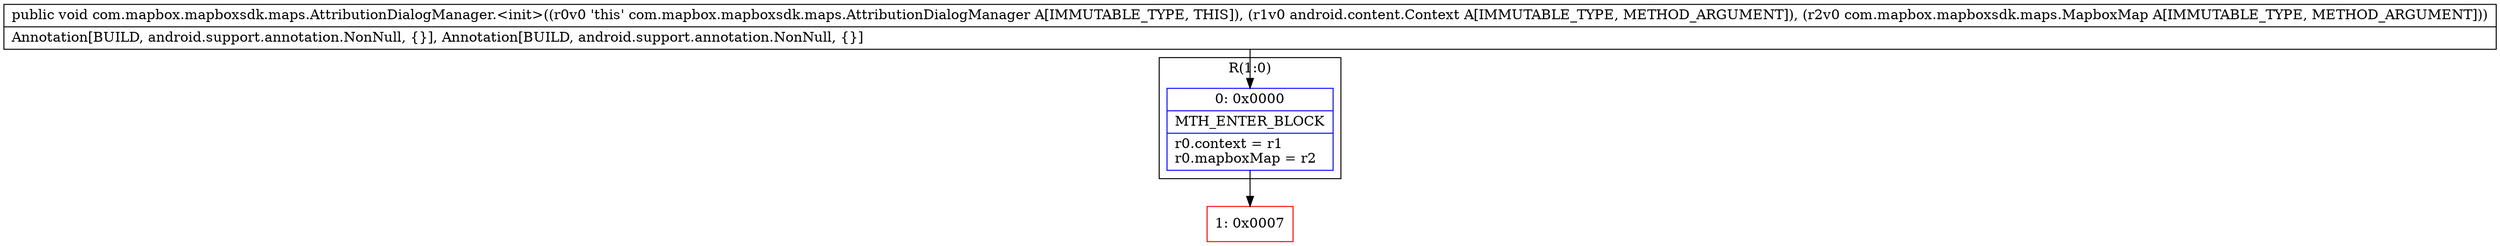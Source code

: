 digraph "CFG forcom.mapbox.mapboxsdk.maps.AttributionDialogManager.\<init\>(Landroid\/content\/Context;Lcom\/mapbox\/mapboxsdk\/maps\/MapboxMap;)V" {
subgraph cluster_Region_387761101 {
label = "R(1:0)";
node [shape=record,color=blue];
Node_0 [shape=record,label="{0\:\ 0x0000|MTH_ENTER_BLOCK\l|r0.context = r1\lr0.mapboxMap = r2\l}"];
}
Node_1 [shape=record,color=red,label="{1\:\ 0x0007}"];
MethodNode[shape=record,label="{public void com.mapbox.mapboxsdk.maps.AttributionDialogManager.\<init\>((r0v0 'this' com.mapbox.mapboxsdk.maps.AttributionDialogManager A[IMMUTABLE_TYPE, THIS]), (r1v0 android.content.Context A[IMMUTABLE_TYPE, METHOD_ARGUMENT]), (r2v0 com.mapbox.mapboxsdk.maps.MapboxMap A[IMMUTABLE_TYPE, METHOD_ARGUMENT]))  | Annotation[BUILD, android.support.annotation.NonNull, \{\}], Annotation[BUILD, android.support.annotation.NonNull, \{\}]\l}"];
MethodNode -> Node_0;
Node_0 -> Node_1;
}

